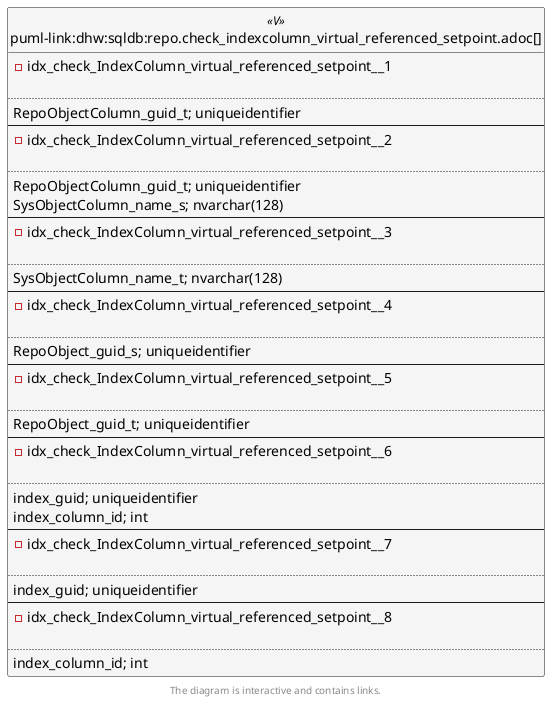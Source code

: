 @startuml
left to right direction
'top to bottom direction
hide circle
'avoide "." issues:
set namespaceSeparator none


skinparam class {
  BackgroundColor White
  BackgroundColor<<FN>> Yellow
  BackgroundColor<<FS>> Yellow
  BackgroundColor<<FT>> LightGray
  BackgroundColor<<IF>> Yellow
  BackgroundColor<<IS>> Yellow
  BackgroundColor<<P>> Aqua
  BackgroundColor<<PC>> Aqua
  BackgroundColor<<SN>> Yellow
  BackgroundColor<<SO>> SlateBlue
  BackgroundColor<<TF>> LightGray
  BackgroundColor<<TR>> Tomato
  BackgroundColor<<U>> White
  BackgroundColor<<V>> WhiteSmoke
  BackgroundColor<<X>> Aqua
  BackgroundColor<<external>> AliceBlue
}


entity "puml-link:dhw:sqldb:repo.check_indexcolumn_virtual_referenced_setpoint.adoc[]" as repo.check_IndexColumn_virtual_referenced_setpoint << V >> {
- idx_check_IndexColumn_virtual_referenced_setpoint__1

..
RepoObjectColumn_guid_t; uniqueidentifier
--
- idx_check_IndexColumn_virtual_referenced_setpoint__2

..
RepoObjectColumn_guid_t; uniqueidentifier
SysObjectColumn_name_s; nvarchar(128)
--
- idx_check_IndexColumn_virtual_referenced_setpoint__3

..
SysObjectColumn_name_t; nvarchar(128)
--
- idx_check_IndexColumn_virtual_referenced_setpoint__4

..
RepoObject_guid_s; uniqueidentifier
--
- idx_check_IndexColumn_virtual_referenced_setpoint__5

..
RepoObject_guid_t; uniqueidentifier
--
- idx_check_IndexColumn_virtual_referenced_setpoint__6

..
index_guid; uniqueidentifier
index_column_id; int
--
- idx_check_IndexColumn_virtual_referenced_setpoint__7

..
index_guid; uniqueidentifier
--
- idx_check_IndexColumn_virtual_referenced_setpoint__8

..
index_column_id; int
}

footer The diagram is interactive and contains links.
@enduml

